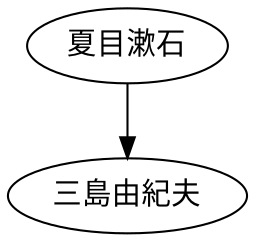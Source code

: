 // -*- encoding: utf-8 -*-
//
// Copyright (C) 2012 Yamauchi, Hitoshi
// For Rebecca from Hitoshi the fool
//
// dot -Tsvg ex02.dot -o a.svg
digraph G {
        node_1 [label="夏目漱石"];
        node_2 [label="三島由紀夫"];
        node_1 -> node_2;
}
